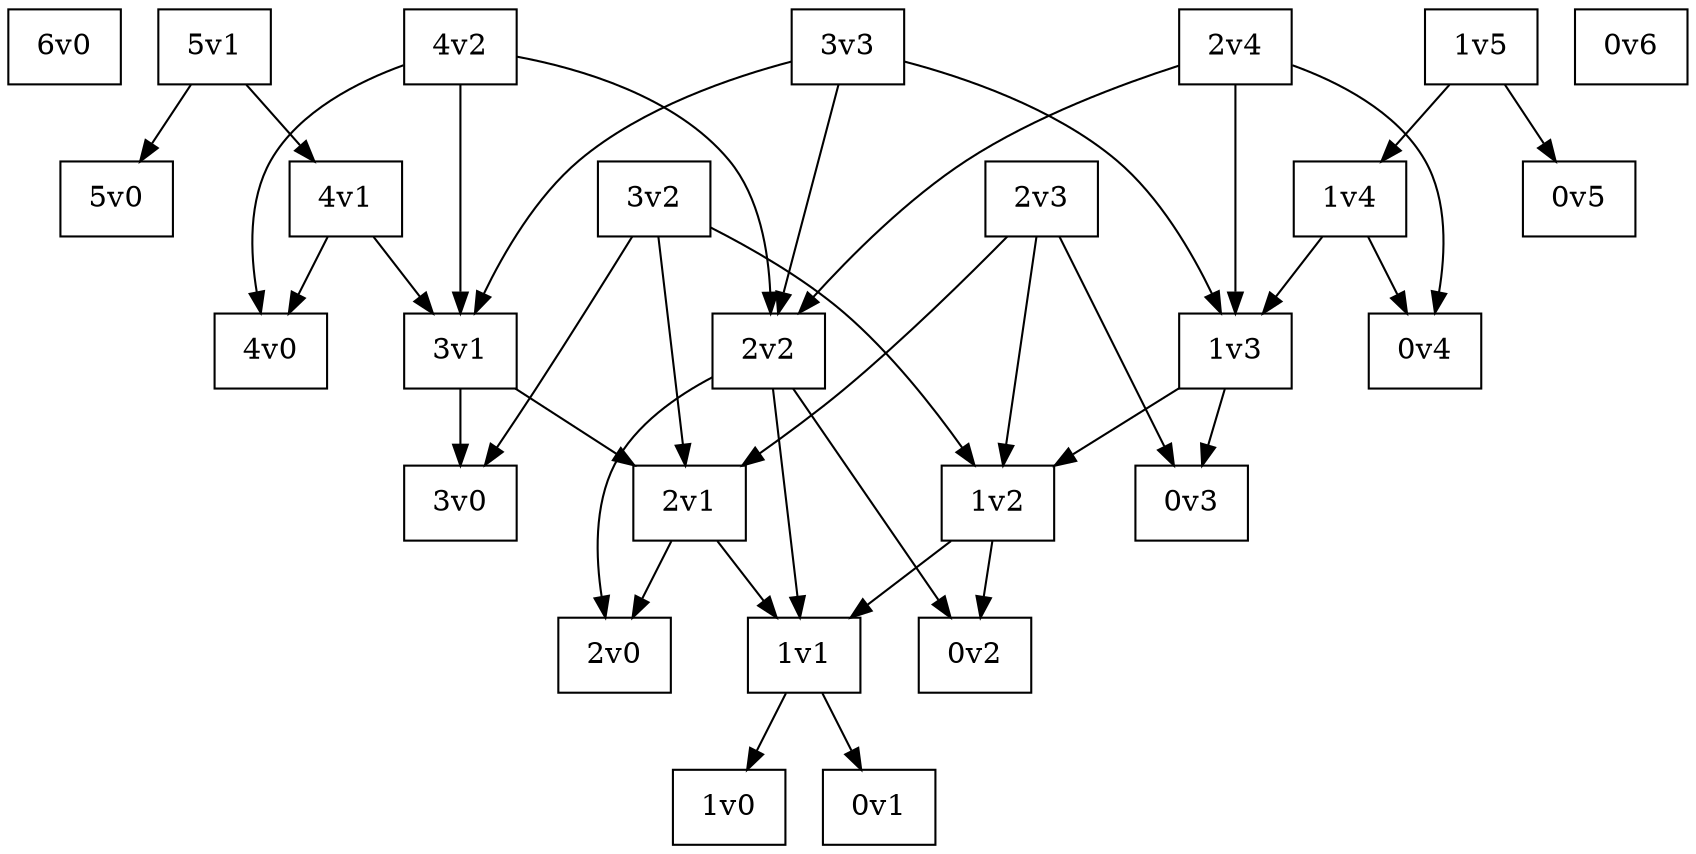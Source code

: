 digraph {
	// graph [splines=line]
	graph [outputorder="edgesfirst"]
	node [shape=record]

	SixZero [label="6v0"]
	FiveOne [label="5v1"]
	FourTwo [label="4v2"]
	ThreeThree [label="3v3"]
	TwoFour [label="2v4"]
	OneFive [label="1v5"]
	ZeroSix [label="0v6"]
	FiveOne -> FiveZero, FourOne
	FourTwo -> FourZero, ThreeOne, TwoTwo
	ThreeThree -> ThreeOne, TwoTwo, OneThree
	TwoFour -> ZeroFour, TwoTwo, OneThree
	OneFive -> OneFour, ZeroFive
	{ordering=out; FiveOne, FourTwo}
	{rank=same; FiveOne; FourTwo; ThreeThree; TwoFour}//ThreeThree}


	FiveZero [label="5v0"]
	FourOne  [label="4v1"]
	ThreeTwo [label="3v2"]
	TwoThree [label="2v3"]
	OneFour [label="1v4"]	
	ZeroFive [label="0v5"]
	FourOne -> FourZero, ThreeOne
	ThreeTwo -> OneTwo, TwoOne, ThreeZero
	TwoThree -> ZeroThree, OneTwo, TwoOne
	OneFour -> OneThree, ZeroFour
	{rank=same; FourOne; ThreeTwo; TwoThree}

	FourZero [label="4v0"]
	ThreeOne [label="3v1"]
	TwoTwo [label="2v2"]
	OneThree [label="1v3"]
	ZeroFour [label="0v4"]
	ThreeOne -> ThreeZero, TwoOne
	TwoTwo -> TwoZero, OneOne, ZeroTwo
	OneThree -> OneTwo, ZeroThree	
	{rank=same; ThreeOne; TwoTwo; OneThree}

	ThreeZero [label="3v0"]
	TwoOne [label="2v1"]
	OneTwo [label="1v2"]
	ZeroThree [label="0v3"]
	OneTwo -> OneOne, ZeroTwo
	TwoOne -> TwoZero, OneOne

	TwoZero [label="2v0"]
	OneOne [label="1v1"]
	ZeroTwo [label="0v2"]
	OneOne -> OneZero, ZeroOne

	OneZero [label="1v0"]
	ZeroOne [label="0v1"]
}